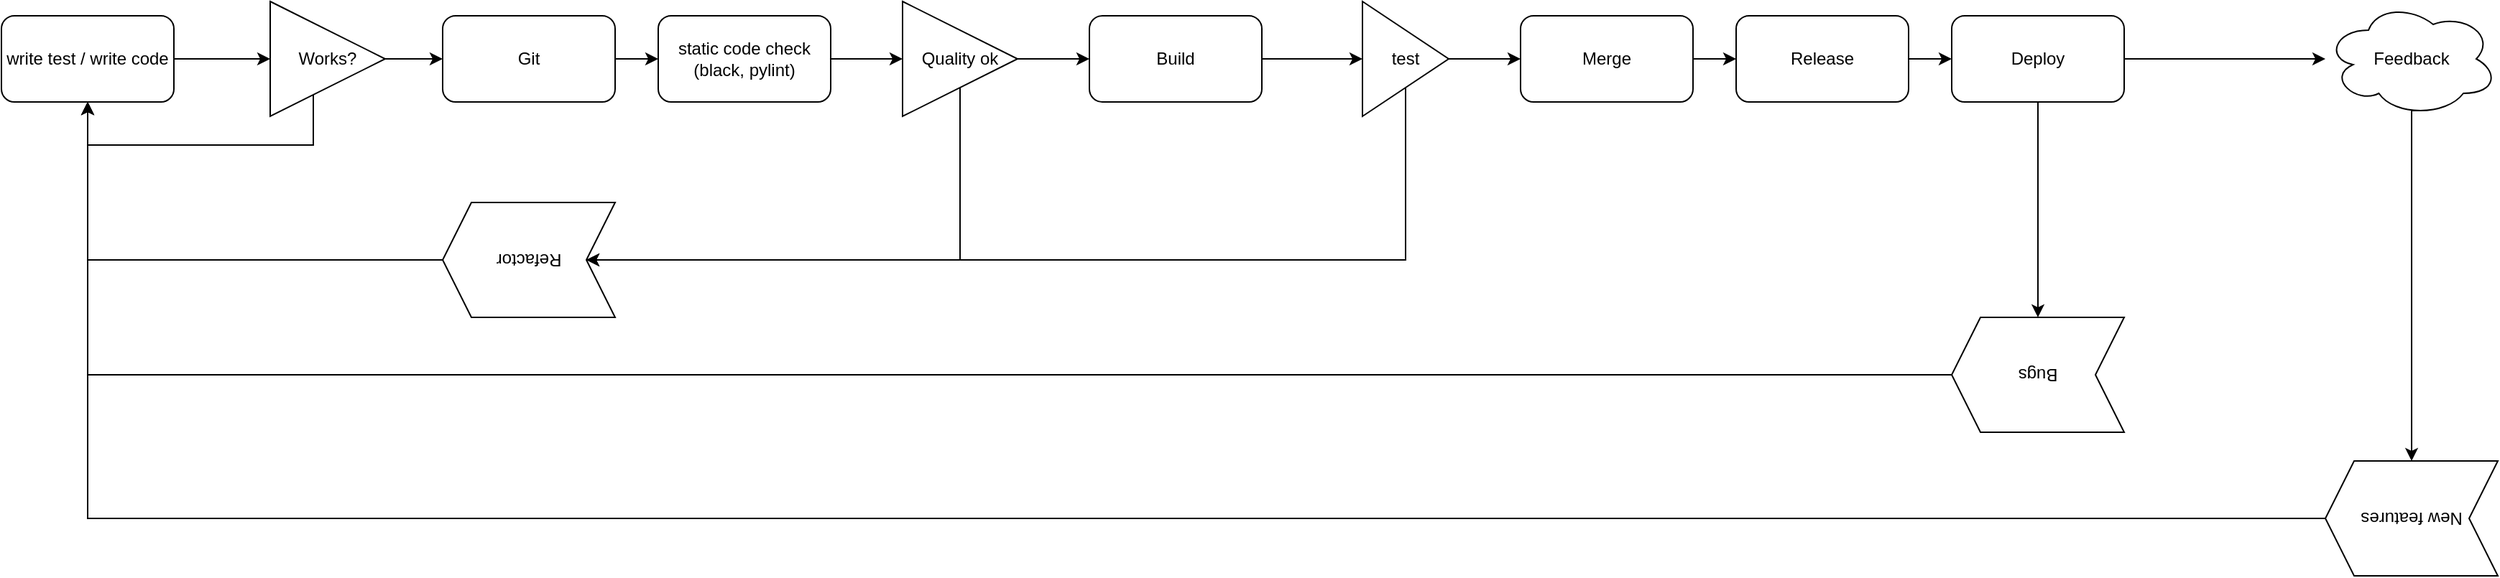 <mxfile version="20.3.1" type="github">
  <diagram name="Page-1" id="c7558073-3199-34d8-9f00-42111426c3f3">
    <mxGraphModel dx="1673" dy="896" grid="1" gridSize="10" guides="1" tooltips="1" connect="1" arrows="1" fold="1" page="1" pageScale="1" pageWidth="826" pageHeight="1169" background="none" math="0" shadow="0">
      <root>
        <mxCell id="0" />
        <mxCell id="1" parent="0" />
        <mxCell id="2cAW5_Y2tIhKVCwkElv9-100" value="" style="edgeStyle=orthogonalEdgeStyle;rounded=0;orthogonalLoop=1;jettySize=auto;html=1;" edge="1" parent="1" source="2cAW5_Y2tIhKVCwkElv9-97" target="2cAW5_Y2tIhKVCwkElv9-99">
          <mxGeometry relative="1" as="geometry" />
        </mxCell>
        <mxCell id="2cAW5_Y2tIhKVCwkElv9-97" value="write test / write code" style="rounded=1;whiteSpace=wrap;html=1;" vertex="1" parent="1">
          <mxGeometry x="163" y="310" width="120" height="60" as="geometry" />
        </mxCell>
        <mxCell id="2cAW5_Y2tIhKVCwkElv9-103" style="edgeStyle=orthogonalEdgeStyle;rounded=0;orthogonalLoop=1;jettySize=auto;html=1;entryX=0.5;entryY=1;entryDx=0;entryDy=0;" edge="1" parent="1" source="2cAW5_Y2tIhKVCwkElv9-99" target="2cAW5_Y2tIhKVCwkElv9-97">
          <mxGeometry relative="1" as="geometry">
            <Array as="points">
              <mxPoint x="380" y="400" />
              <mxPoint x="223" y="400" />
            </Array>
          </mxGeometry>
        </mxCell>
        <mxCell id="2cAW5_Y2tIhKVCwkElv9-108" value="" style="edgeStyle=orthogonalEdgeStyle;rounded=0;orthogonalLoop=1;jettySize=auto;html=1;" edge="1" parent="1" source="2cAW5_Y2tIhKVCwkElv9-99" target="2cAW5_Y2tIhKVCwkElv9-107">
          <mxGeometry relative="1" as="geometry" />
        </mxCell>
        <mxCell id="2cAW5_Y2tIhKVCwkElv9-99" value="Works?" style="triangle;whiteSpace=wrap;html=1;" vertex="1" parent="1">
          <mxGeometry x="350" y="300" width="80" height="80" as="geometry" />
        </mxCell>
        <mxCell id="2cAW5_Y2tIhKVCwkElv9-112" value="" style="edgeStyle=orthogonalEdgeStyle;rounded=0;orthogonalLoop=1;jettySize=auto;html=1;" edge="1" parent="1" source="2cAW5_Y2tIhKVCwkElv9-105" target="2cAW5_Y2tIhKVCwkElv9-111">
          <mxGeometry relative="1" as="geometry" />
        </mxCell>
        <mxCell id="2cAW5_Y2tIhKVCwkElv9-105" value="static code check (black, pylint)" style="rounded=1;whiteSpace=wrap;html=1;" vertex="1" parent="1">
          <mxGeometry x="620" y="310" width="120" height="60" as="geometry" />
        </mxCell>
        <mxCell id="2cAW5_Y2tIhKVCwkElv9-109" value="" style="edgeStyle=orthogonalEdgeStyle;rounded=0;orthogonalLoop=1;jettySize=auto;html=1;" edge="1" parent="1" source="2cAW5_Y2tIhKVCwkElv9-107" target="2cAW5_Y2tIhKVCwkElv9-105">
          <mxGeometry relative="1" as="geometry" />
        </mxCell>
        <mxCell id="2cAW5_Y2tIhKVCwkElv9-107" value="Git" style="rounded=1;whiteSpace=wrap;html=1;" vertex="1" parent="1">
          <mxGeometry x="470" y="310" width="120" height="60" as="geometry" />
        </mxCell>
        <mxCell id="2cAW5_Y2tIhKVCwkElv9-121" value="" style="edgeStyle=orthogonalEdgeStyle;rounded=0;orthogonalLoop=1;jettySize=auto;html=1;" edge="1" parent="1" source="2cAW5_Y2tIhKVCwkElv9-110" target="2cAW5_Y2tIhKVCwkElv9-120">
          <mxGeometry relative="1" as="geometry" />
        </mxCell>
        <mxCell id="2cAW5_Y2tIhKVCwkElv9-110" value="Build" style="rounded=1;whiteSpace=wrap;html=1;" vertex="1" parent="1">
          <mxGeometry x="920" y="310" width="120" height="60" as="geometry" />
        </mxCell>
        <mxCell id="2cAW5_Y2tIhKVCwkElv9-118" style="edgeStyle=orthogonalEdgeStyle;rounded=0;orthogonalLoop=1;jettySize=auto;html=1;exitX=0.5;exitY=1;exitDx=0;exitDy=0;entryX=0;entryY=0.5;entryDx=0;entryDy=0;" edge="1" parent="1" source="2cAW5_Y2tIhKVCwkElv9-111" target="2cAW5_Y2tIhKVCwkElv9-117">
          <mxGeometry relative="1" as="geometry">
            <Array as="points">
              <mxPoint x="830" y="480" />
            </Array>
          </mxGeometry>
        </mxCell>
        <mxCell id="2cAW5_Y2tIhKVCwkElv9-119" value="" style="edgeStyle=orthogonalEdgeStyle;rounded=0;orthogonalLoop=1;jettySize=auto;html=1;" edge="1" parent="1" source="2cAW5_Y2tIhKVCwkElv9-111" target="2cAW5_Y2tIhKVCwkElv9-110">
          <mxGeometry relative="1" as="geometry" />
        </mxCell>
        <mxCell id="2cAW5_Y2tIhKVCwkElv9-111" value="Quality ok" style="triangle;whiteSpace=wrap;html=1;" vertex="1" parent="1">
          <mxGeometry x="790" y="300" width="80" height="80" as="geometry" />
        </mxCell>
        <mxCell id="2cAW5_Y2tIhKVCwkElv9-116" value="" style="edgeStyle=orthogonalEdgeStyle;rounded=0;orthogonalLoop=1;jettySize=auto;html=1;entryX=0.5;entryY=1;entryDx=0;entryDy=0;exitX=1;exitY=0.5;exitDx=0;exitDy=0;" edge="1" parent="1" source="2cAW5_Y2tIhKVCwkElv9-117" target="2cAW5_Y2tIhKVCwkElv9-97">
          <mxGeometry relative="1" as="geometry">
            <mxPoint x="370" y="540" as="sourcePoint" />
          </mxGeometry>
        </mxCell>
        <mxCell id="2cAW5_Y2tIhKVCwkElv9-117" value="Refactor" style="shape=step;perimeter=stepPerimeter;whiteSpace=wrap;html=1;fixedSize=1;rotation=-180;" vertex="1" parent="1">
          <mxGeometry x="470" y="440" width="120" height="80" as="geometry" />
        </mxCell>
        <mxCell id="2cAW5_Y2tIhKVCwkElv9-122" style="edgeStyle=orthogonalEdgeStyle;rounded=0;orthogonalLoop=1;jettySize=auto;html=1;exitX=0.5;exitY=1;exitDx=0;exitDy=0;" edge="1" parent="1" source="2cAW5_Y2tIhKVCwkElv9-120">
          <mxGeometry relative="1" as="geometry">
            <mxPoint x="570" y="480" as="targetPoint" />
            <Array as="points">
              <mxPoint x="1140" y="480" />
            </Array>
          </mxGeometry>
        </mxCell>
        <mxCell id="2cAW5_Y2tIhKVCwkElv9-124" value="" style="edgeStyle=orthogonalEdgeStyle;rounded=0;orthogonalLoop=1;jettySize=auto;html=1;" edge="1" parent="1" source="2cAW5_Y2tIhKVCwkElv9-120" target="2cAW5_Y2tIhKVCwkElv9-123">
          <mxGeometry relative="1" as="geometry" />
        </mxCell>
        <mxCell id="2cAW5_Y2tIhKVCwkElv9-120" value="test" style="triangle;whiteSpace=wrap;html=1;" vertex="1" parent="1">
          <mxGeometry x="1110" y="300" width="60" height="80" as="geometry" />
        </mxCell>
        <mxCell id="2cAW5_Y2tIhKVCwkElv9-127" value="" style="edgeStyle=orthogonalEdgeStyle;rounded=0;orthogonalLoop=1;jettySize=auto;html=1;" edge="1" parent="1" source="2cAW5_Y2tIhKVCwkElv9-123" target="2cAW5_Y2tIhKVCwkElv9-125">
          <mxGeometry relative="1" as="geometry" />
        </mxCell>
        <mxCell id="2cAW5_Y2tIhKVCwkElv9-123" value="Merge" style="rounded=1;whiteSpace=wrap;html=1;" vertex="1" parent="1">
          <mxGeometry x="1220" y="310" width="120" height="60" as="geometry" />
        </mxCell>
        <mxCell id="2cAW5_Y2tIhKVCwkElv9-128" value="" style="edgeStyle=orthogonalEdgeStyle;rounded=0;orthogonalLoop=1;jettySize=auto;html=1;" edge="1" parent="1" source="2cAW5_Y2tIhKVCwkElv9-125" target="2cAW5_Y2tIhKVCwkElv9-126">
          <mxGeometry relative="1" as="geometry" />
        </mxCell>
        <mxCell id="2cAW5_Y2tIhKVCwkElv9-125" value="Release" style="rounded=1;whiteSpace=wrap;html=1;" vertex="1" parent="1">
          <mxGeometry x="1370" y="310" width="120" height="60" as="geometry" />
        </mxCell>
        <mxCell id="2cAW5_Y2tIhKVCwkElv9-130" value="" style="edgeStyle=orthogonalEdgeStyle;rounded=0;orthogonalLoop=1;jettySize=auto;html=1;" edge="1" parent="1" source="2cAW5_Y2tIhKVCwkElv9-126" target="2cAW5_Y2tIhKVCwkElv9-129">
          <mxGeometry relative="1" as="geometry" />
        </mxCell>
        <mxCell id="2cAW5_Y2tIhKVCwkElv9-132" style="edgeStyle=orthogonalEdgeStyle;rounded=0;orthogonalLoop=1;jettySize=auto;html=1;exitX=0.5;exitY=1;exitDx=0;exitDy=0;entryX=0.5;entryY=1;entryDx=0;entryDy=0;" edge="1" parent="1" source="2cAW5_Y2tIhKVCwkElv9-126" target="2cAW5_Y2tIhKVCwkElv9-131">
          <mxGeometry relative="1" as="geometry">
            <mxPoint x="1580.429" y="470" as="targetPoint" />
          </mxGeometry>
        </mxCell>
        <mxCell id="2cAW5_Y2tIhKVCwkElv9-126" value="Deploy" style="rounded=1;whiteSpace=wrap;html=1;" vertex="1" parent="1">
          <mxGeometry x="1520" y="310" width="120" height="60" as="geometry" />
        </mxCell>
        <mxCell id="2cAW5_Y2tIhKVCwkElv9-134" style="edgeStyle=orthogonalEdgeStyle;rounded=0;orthogonalLoop=1;jettySize=auto;html=1;exitX=0.55;exitY=0.95;exitDx=0;exitDy=0;exitPerimeter=0;" edge="1" parent="1" source="2cAW5_Y2tIhKVCwkElv9-129" target="2cAW5_Y2tIhKVCwkElv9-133">
          <mxGeometry relative="1" as="geometry">
            <Array as="points">
              <mxPoint x="1840" y="376" />
            </Array>
          </mxGeometry>
        </mxCell>
        <mxCell id="2cAW5_Y2tIhKVCwkElv9-129" value="Feedback" style="ellipse;shape=cloud;whiteSpace=wrap;html=1;rounded=1;" vertex="1" parent="1">
          <mxGeometry x="1780" y="300" width="120" height="80" as="geometry" />
        </mxCell>
        <mxCell id="2cAW5_Y2tIhKVCwkElv9-136" style="edgeStyle=orthogonalEdgeStyle;rounded=0;orthogonalLoop=1;jettySize=auto;html=1;exitX=1;exitY=0.5;exitDx=0;exitDy=0;entryX=0.5;entryY=1;entryDx=0;entryDy=0;" edge="1" parent="1" source="2cAW5_Y2tIhKVCwkElv9-131" target="2cAW5_Y2tIhKVCwkElv9-97">
          <mxGeometry relative="1" as="geometry">
            <mxPoint x="220" y="390" as="targetPoint" />
          </mxGeometry>
        </mxCell>
        <mxCell id="2cAW5_Y2tIhKVCwkElv9-131" value="Bugs" style="shape=step;perimeter=stepPerimeter;whiteSpace=wrap;html=1;fixedSize=1;rotation=-180;" vertex="1" parent="1">
          <mxGeometry x="1520" y="520" width="120" height="80" as="geometry" />
        </mxCell>
        <mxCell id="2cAW5_Y2tIhKVCwkElv9-135" style="edgeStyle=orthogonalEdgeStyle;rounded=0;orthogonalLoop=1;jettySize=auto;html=1;exitX=1;exitY=0.5;exitDx=0;exitDy=0;entryX=0.5;entryY=1;entryDx=0;entryDy=0;" edge="1" parent="1" source="2cAW5_Y2tIhKVCwkElv9-133" target="2cAW5_Y2tIhKVCwkElv9-97">
          <mxGeometry relative="1" as="geometry" />
        </mxCell>
        <mxCell id="2cAW5_Y2tIhKVCwkElv9-133" value="New features" style="shape=step;perimeter=stepPerimeter;whiteSpace=wrap;html=1;fixedSize=1;rotation=-180;" vertex="1" parent="1">
          <mxGeometry x="1780" y="620" width="120" height="80" as="geometry" />
        </mxCell>
      </root>
    </mxGraphModel>
  </diagram>
</mxfile>
